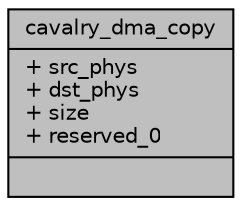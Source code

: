 digraph "cavalry_dma_copy"
{
 // INTERACTIVE_SVG=YES
 // LATEX_PDF_SIZE
  bgcolor="transparent";
  edge [fontname="Helvetica",fontsize="10",labelfontname="Helvetica",labelfontsize="10"];
  node [fontname="Helvetica",fontsize="10",shape=record];
  Node1 [label="{cavalry_dma_copy\n|+ src_phys\l+ dst_phys\l+ size\l+ reserved_0\l|}",height=0.2,width=0.4,color="black", fillcolor="grey75", style="filled", fontcolor="black",tooltip=" "];
}
